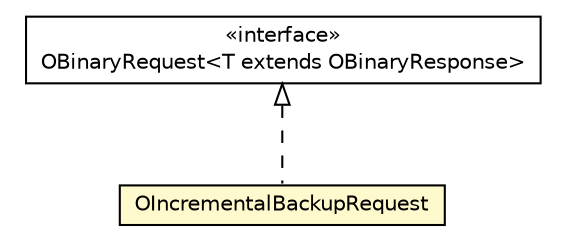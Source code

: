 #!/usr/local/bin/dot
#
# Class diagram 
# Generated by UMLGraph version R5_6-24-gf6e263 (http://www.umlgraph.org/)
#

digraph G {
	edge [fontname="Helvetica",fontsize=10,labelfontname="Helvetica",labelfontsize=10];
	node [fontname="Helvetica",fontsize=10,shape=plaintext];
	nodesep=0.25;
	ranksep=0.5;
	// com.orientechnologies.orient.client.remote.OBinaryRequest<T extends com.orientechnologies.orient.client.remote.OBinaryResponse>
	c3948866 [label=<<table title="com.orientechnologies.orient.client.remote.OBinaryRequest" border="0" cellborder="1" cellspacing="0" cellpadding="2" port="p" href="../OBinaryRequest.html">
		<tr><td><table border="0" cellspacing="0" cellpadding="1">
<tr><td align="center" balign="center"> &#171;interface&#187; </td></tr>
<tr><td align="center" balign="center"> OBinaryRequest&lt;T extends OBinaryResponse&gt; </td></tr>
		</table></td></tr>
		</table>>, URL="../OBinaryRequest.html", fontname="Helvetica", fontcolor="black", fontsize=10.0];
	// com.orientechnologies.orient.client.remote.message.OIncrementalBackupRequest
	c3948965 [label=<<table title="com.orientechnologies.orient.client.remote.message.OIncrementalBackupRequest" border="0" cellborder="1" cellspacing="0" cellpadding="2" port="p" bgcolor="lemonChiffon" href="./OIncrementalBackupRequest.html">
		<tr><td><table border="0" cellspacing="0" cellpadding="1">
<tr><td align="center" balign="center"> OIncrementalBackupRequest </td></tr>
		</table></td></tr>
		</table>>, URL="./OIncrementalBackupRequest.html", fontname="Helvetica", fontcolor="black", fontsize=10.0];
	//com.orientechnologies.orient.client.remote.message.OIncrementalBackupRequest implements com.orientechnologies.orient.client.remote.OBinaryRequest<T extends com.orientechnologies.orient.client.remote.OBinaryResponse>
	c3948866:p -> c3948965:p [dir=back,arrowtail=empty,style=dashed];
}

